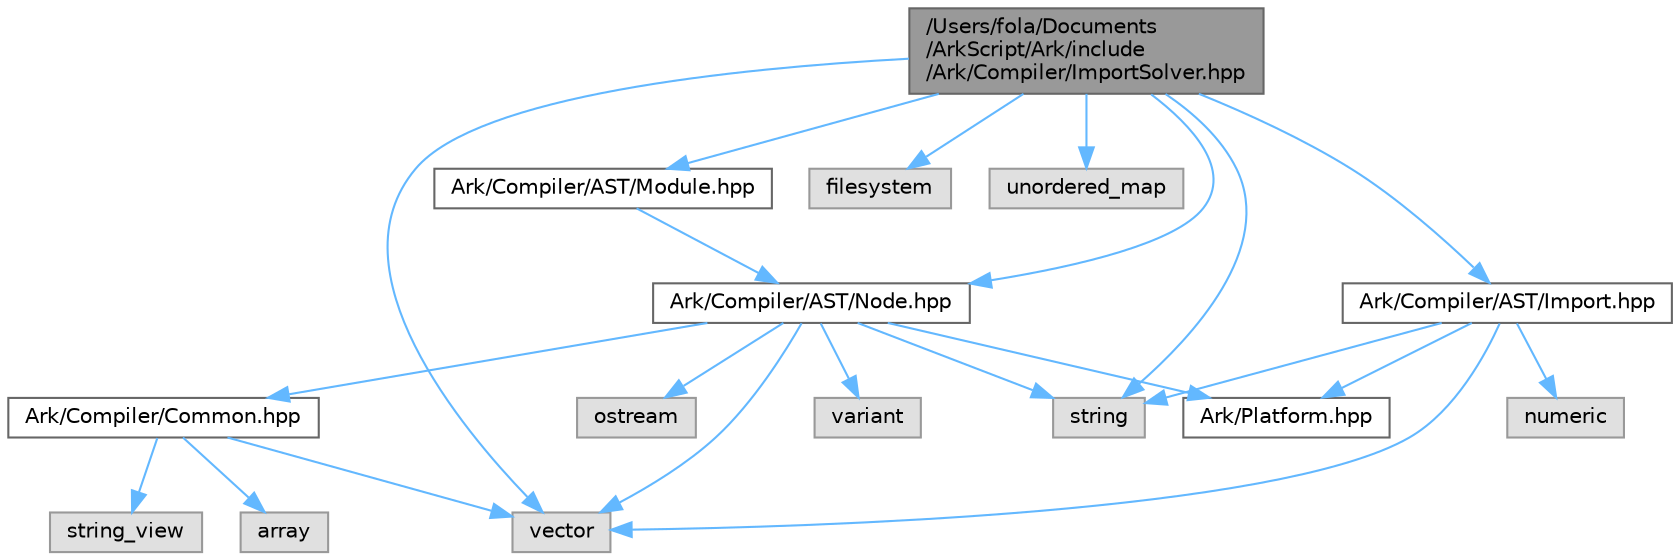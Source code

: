 digraph "/Users/fola/Documents/ArkScript/Ark/include/Ark/Compiler/ImportSolver.hpp"
{
 // INTERACTIVE_SVG=YES
 // LATEX_PDF_SIZE
  bgcolor="transparent";
  edge [fontname=Helvetica,fontsize=10,labelfontname=Helvetica,labelfontsize=10];
  node [fontname=Helvetica,fontsize=10,shape=box,height=0.2,width=0.4];
  Node1 [label="/Users/fola/Documents\l/ArkScript/Ark/include\l/Ark/Compiler/ImportSolver.hpp",height=0.2,width=0.4,color="gray40", fillcolor="grey60", style="filled", fontcolor="black",tooltip=" "];
  Node1 -> Node2 [color="steelblue1",style="solid"];
  Node2 [label="vector",height=0.2,width=0.4,color="grey60", fillcolor="#E0E0E0", style="filled",tooltip=" "];
  Node1 -> Node3 [color="steelblue1",style="solid"];
  Node3 [label="string",height=0.2,width=0.4,color="grey60", fillcolor="#E0E0E0", style="filled",tooltip=" "];
  Node1 -> Node4 [color="steelblue1",style="solid"];
  Node4 [label="filesystem",height=0.2,width=0.4,color="grey60", fillcolor="#E0E0E0", style="filled",tooltip=" "];
  Node1 -> Node5 [color="steelblue1",style="solid"];
  Node5 [label="unordered_map",height=0.2,width=0.4,color="grey60", fillcolor="#E0E0E0", style="filled",tooltip=" "];
  Node1 -> Node6 [color="steelblue1",style="solid"];
  Node6 [label="Ark/Compiler/AST/Node.hpp",height=0.2,width=0.4,color="grey40", fillcolor="white", style="filled",URL="$d7/dc6/Node_8hpp.html",tooltip="AST node used by the parser, optimizer and compiler."];
  Node6 -> Node7 [color="steelblue1",style="solid"];
  Node7 [label="variant",height=0.2,width=0.4,color="grey60", fillcolor="#E0E0E0", style="filled",tooltip=" "];
  Node6 -> Node8 [color="steelblue1",style="solid"];
  Node8 [label="ostream",height=0.2,width=0.4,color="grey60", fillcolor="#E0E0E0", style="filled",tooltip=" "];
  Node6 -> Node3 [color="steelblue1",style="solid"];
  Node6 -> Node2 [color="steelblue1",style="solid"];
  Node6 -> Node9 [color="steelblue1",style="solid"];
  Node9 [label="Ark/Compiler/Common.hpp",height=0.2,width=0.4,color="grey40", fillcolor="white", style="filled",URL="$d8/ddd/Common_8hpp.html",tooltip="Common code for the compiler."];
  Node9 -> Node10 [color="steelblue1",style="solid"];
  Node10 [label="array",height=0.2,width=0.4,color="grey60", fillcolor="#E0E0E0", style="filled",tooltip=" "];
  Node9 -> Node11 [color="steelblue1",style="solid"];
  Node11 [label="string_view",height=0.2,width=0.4,color="grey60", fillcolor="#E0E0E0", style="filled",tooltip=" "];
  Node9 -> Node2 [color="steelblue1",style="solid"];
  Node6 -> Node12 [color="steelblue1",style="solid"];
  Node12 [label="Ark/Platform.hpp",height=0.2,width=0.4,color="grey40", fillcolor="white", style="filled",URL="$d5/d40/Platform_8hpp.html",tooltip="ArkScript configuration macros."];
  Node1 -> Node13 [color="steelblue1",style="solid"];
  Node13 [label="Ark/Compiler/AST/Import.hpp",height=0.2,width=0.4,color="grey40", fillcolor="white", style="filled",URL="$d4/d32/Import_8hpp.html",tooltip=" "];
  Node13 -> Node2 [color="steelblue1",style="solid"];
  Node13 -> Node3 [color="steelblue1",style="solid"];
  Node13 -> Node14 [color="steelblue1",style="solid"];
  Node14 [label="numeric",height=0.2,width=0.4,color="grey60", fillcolor="#E0E0E0", style="filled",tooltip=" "];
  Node13 -> Node12 [color="steelblue1",style="solid"];
  Node1 -> Node15 [color="steelblue1",style="solid"];
  Node15 [label="Ark/Compiler/AST/Module.hpp",height=0.2,width=0.4,color="grey40", fillcolor="white", style="filled",URL="$d9/da7/Compiler_2AST_2Module_8hpp.html",tooltip=" "];
  Node15 -> Node6 [color="steelblue1",style="solid"];
}
